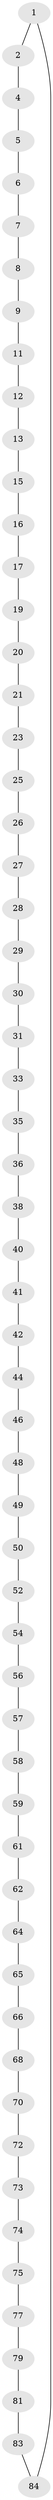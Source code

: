 // Generated by graph-tools (version 1.1) at 2025/24/03/03/25 07:24:18]
// undirected, 59 vertices, 59 edges
graph export_dot {
graph [start="1"]
  node [color=gray90,style=filled];
  1;
  2 [super="+3"];
  4;
  5;
  6;
  7;
  8;
  9 [super="+10"];
  11;
  12;
  13 [super="+14"];
  15;
  16;
  17 [super="+18"];
  19;
  20;
  21 [super="+22"];
  23 [super="+24"];
  25;
  26;
  27;
  28;
  29;
  30;
  31 [super="+32"];
  33 [super="+34"];
  35;
  36 [super="+37"];
  38 [super="+39"];
  40;
  41;
  42 [super="+43"];
  44 [super="+45"];
  46 [super="+47"];
  48;
  49;
  50 [super="+51"];
  52 [super="+53"];
  54 [super="+55"];
  56;
  57;
  58;
  59 [super="+60"];
  61;
  62 [super="+63"];
  64;
  65;
  66 [super="+67"];
  68 [super="+69"];
  70 [super="+71"];
  72;
  73;
  74;
  75 [super="+76"];
  77 [super="+78"];
  79 [super="+80"];
  81 [super="+82"];
  83;
  84 [super="+85"];
  1 -- 2;
  1 -- 84;
  2 -- 4;
  4 -- 5;
  5 -- 6;
  6 -- 7;
  7 -- 8;
  8 -- 9;
  9 -- 11;
  11 -- 12;
  12 -- 13;
  13 -- 15;
  15 -- 16;
  16 -- 17;
  17 -- 19;
  19 -- 20;
  20 -- 21;
  21 -- 23;
  23 -- 25;
  25 -- 26;
  26 -- 27;
  27 -- 28;
  28 -- 29;
  29 -- 30;
  30 -- 31;
  31 -- 33;
  33 -- 35;
  35 -- 36;
  36 -- 38;
  38 -- 40;
  40 -- 41;
  41 -- 42;
  42 -- 44;
  44 -- 46;
  46 -- 48;
  48 -- 49;
  49 -- 50;
  50 -- 52;
  52 -- 54;
  54 -- 56;
  56 -- 57;
  57 -- 58;
  58 -- 59;
  59 -- 61;
  61 -- 62;
  62 -- 64;
  64 -- 65;
  65 -- 66;
  66 -- 68;
  68 -- 70;
  70 -- 72;
  72 -- 73;
  73 -- 74;
  74 -- 75;
  75 -- 77;
  77 -- 79;
  79 -- 81;
  81 -- 83;
  83 -- 84;
}
